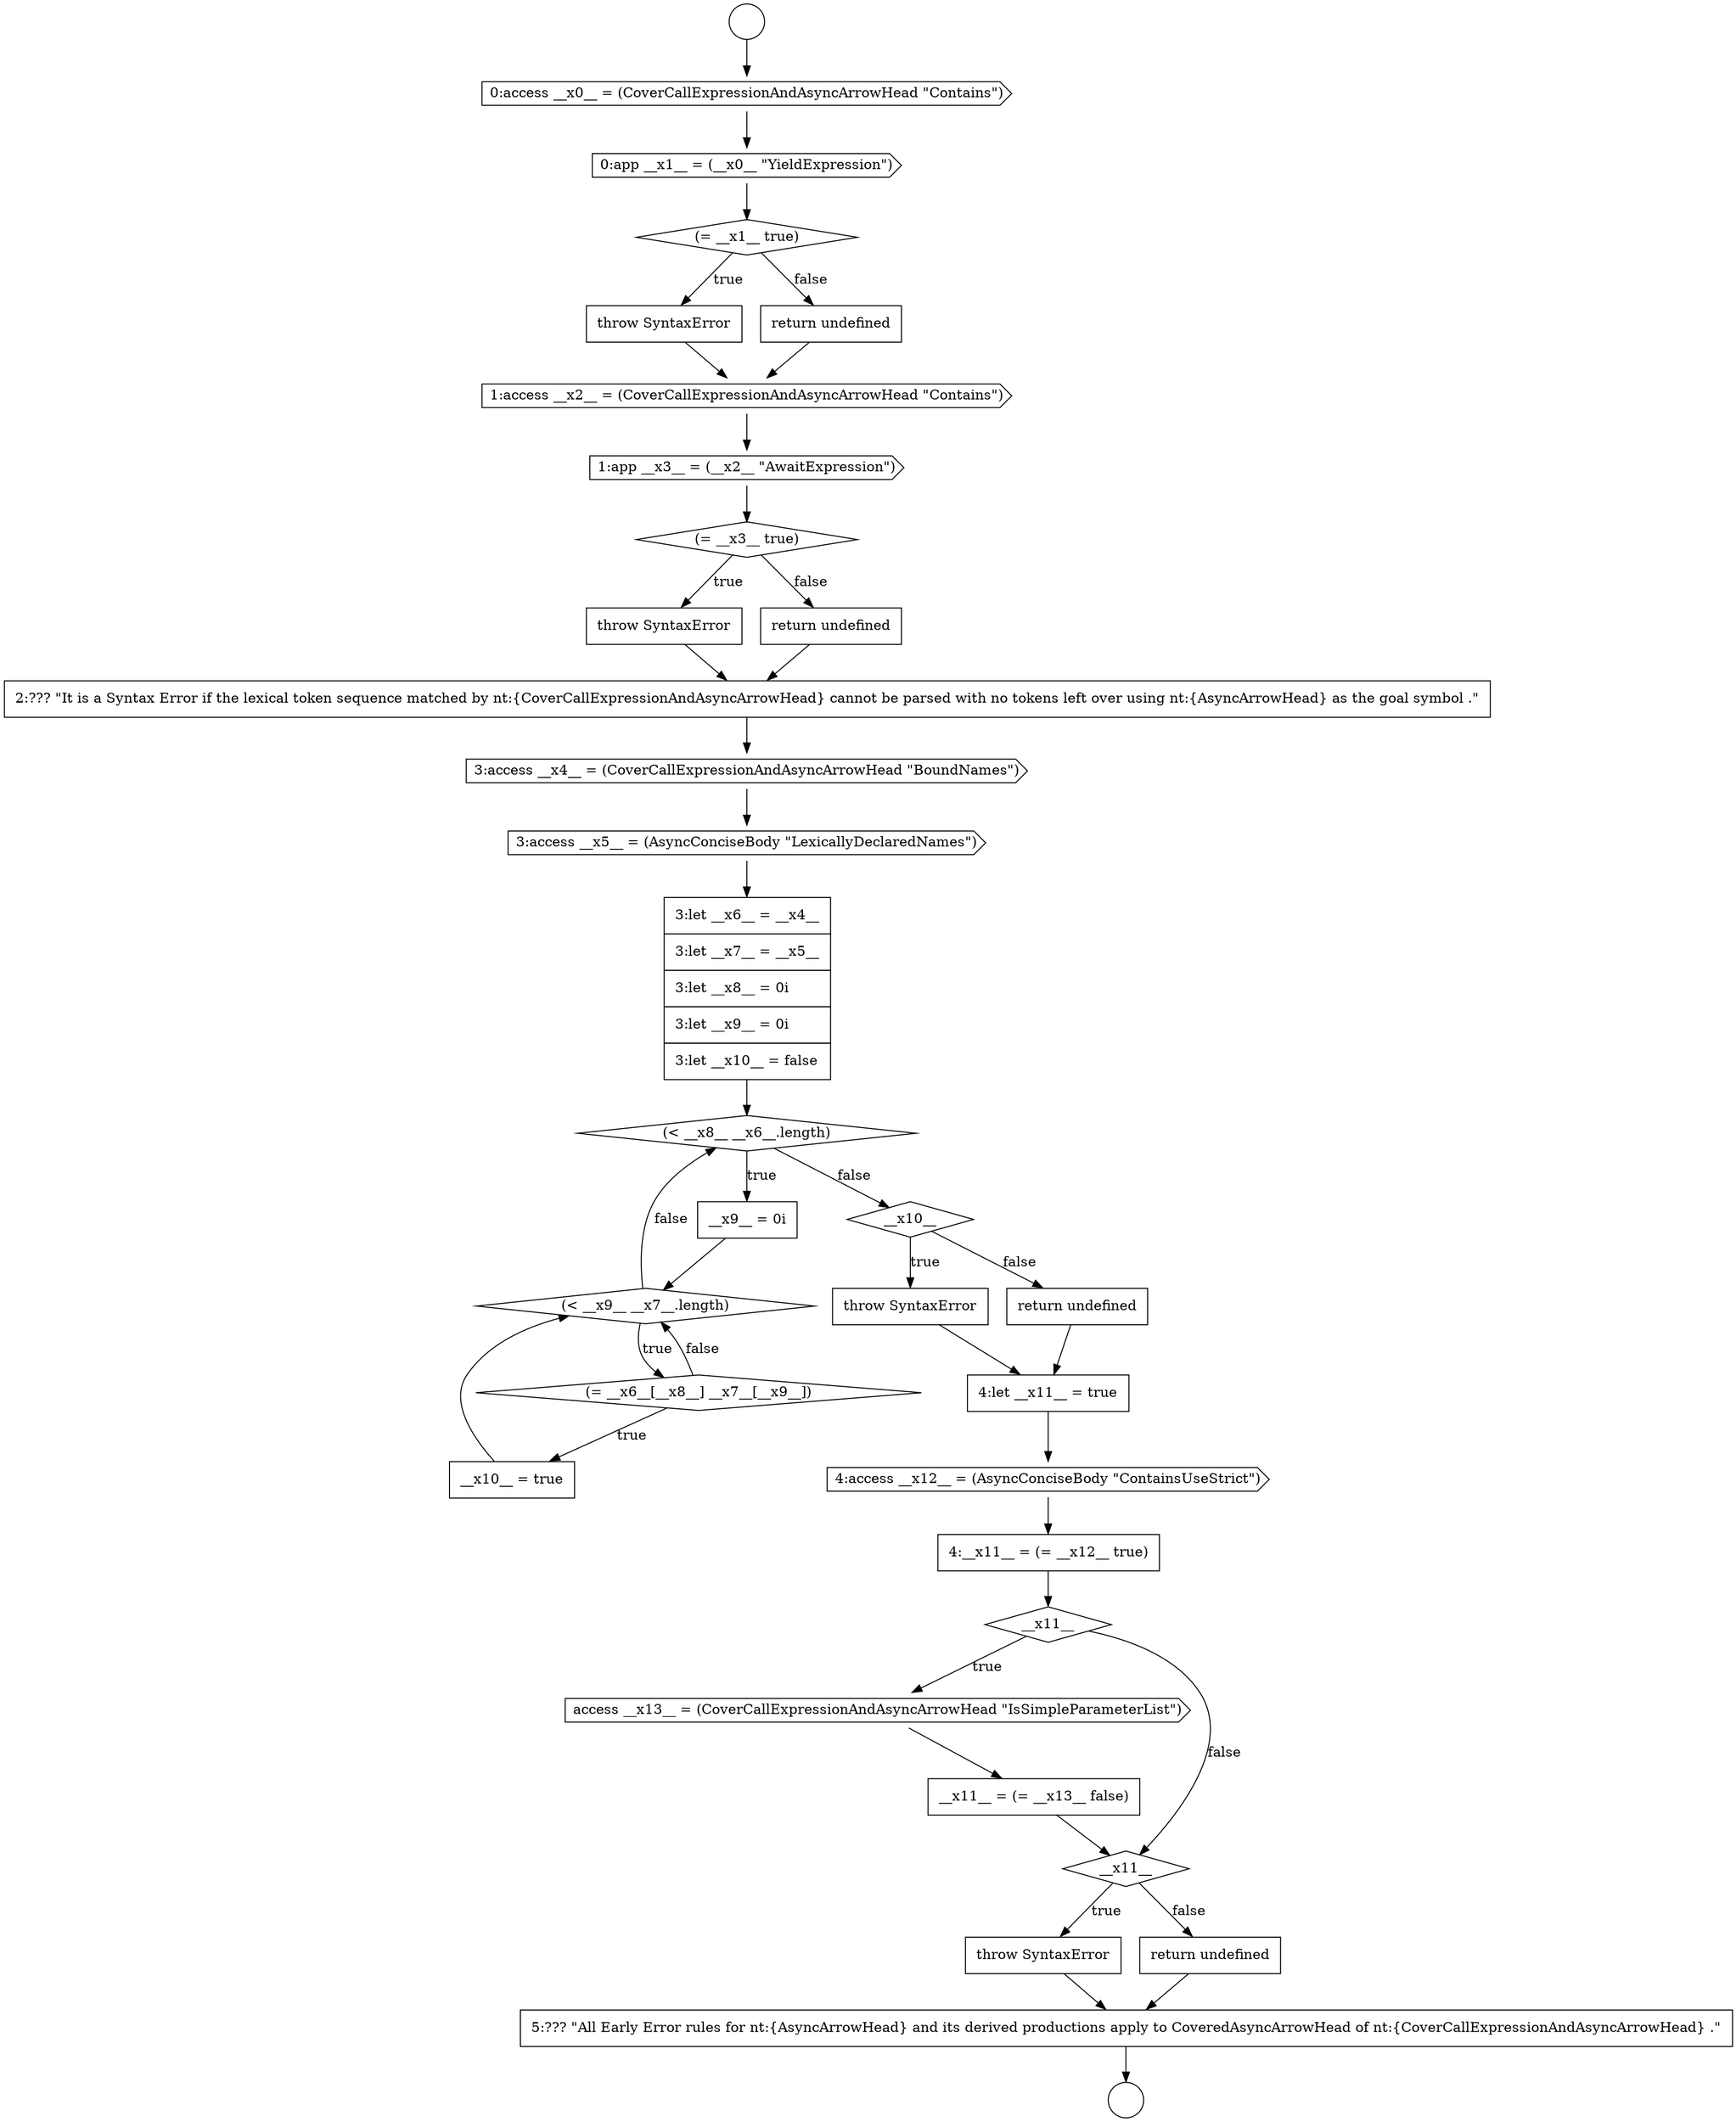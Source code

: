 digraph {
  node18360 [shape=cds, label=<<font color="black">0:access __x0__ = (CoverCallExpressionAndAsyncArrowHead &quot;Contains&quot;)</font>> color="black" fillcolor="white" style=filled]
  node18384 [shape=none, margin=0, label=<<font color="black">
    <table border="0" cellborder="1" cellspacing="0" cellpadding="10">
      <tr><td align="left">4:__x11__ = (= __x12__ true)</td></tr>
    </table>
  </font>> color="black" fillcolor="white" style=filled]
  node18361 [shape=cds, label=<<font color="black">0:app __x1__ = (__x0__ &quot;YieldExpression&quot;)</font>> color="black" fillcolor="white" style=filled]
  node18379 [shape=diamond, label=<<font color="black">__x10__</font>> color="black" fillcolor="white" style=filled]
  node18386 [shape=cds, label=<<font color="black">access __x13__ = (CoverCallExpressionAndAsyncArrowHead &quot;IsSimpleParameterList&quot;)</font>> color="black" fillcolor="white" style=filled]
  node18376 [shape=diamond, label=<<font color="black">(&lt; __x9__ __x7__.length)</font>> color="black" fillcolor="white" style=filled]
  node18378 [shape=none, margin=0, label=<<font color="black">
    <table border="0" cellborder="1" cellspacing="0" cellpadding="10">
      <tr><td align="left">__x10__ = true</td></tr>
    </table>
  </font>> color="black" fillcolor="white" style=filled]
  node18363 [shape=none, margin=0, label=<<font color="black">
    <table border="0" cellborder="1" cellspacing="0" cellpadding="10">
      <tr><td align="left">throw SyntaxError</td></tr>
    </table>
  </font>> color="black" fillcolor="white" style=filled]
  node18358 [shape=circle label=" " color="black" fillcolor="white" style=filled]
  node18387 [shape=none, margin=0, label=<<font color="black">
    <table border="0" cellborder="1" cellspacing="0" cellpadding="10">
      <tr><td align="left">__x11__ = (= __x13__ false)</td></tr>
    </table>
  </font>> color="black" fillcolor="white" style=filled]
  node18377 [shape=diamond, label=<<font color="black">(= __x6__[__x8__] __x7__[__x9__])</font>> color="black" fillcolor="white" style=filled]
  node18366 [shape=cds, label=<<font color="black">1:app __x3__ = (__x2__ &quot;AwaitExpression&quot;)</font>> color="black" fillcolor="white" style=filled]
  node18381 [shape=none, margin=0, label=<<font color="black">
    <table border="0" cellborder="1" cellspacing="0" cellpadding="10">
      <tr><td align="left">return undefined</td></tr>
    </table>
  </font>> color="black" fillcolor="white" style=filled]
  node18374 [shape=diamond, label=<<font color="black">(&lt; __x8__ __x6__.length)</font>> color="black" fillcolor="white" style=filled]
  node18388 [shape=diamond, label=<<font color="black">__x11__</font>> color="black" fillcolor="white" style=filled]
  node18365 [shape=cds, label=<<font color="black">1:access __x2__ = (CoverCallExpressionAndAsyncArrowHead &quot;Contains&quot;)</font>> color="black" fillcolor="white" style=filled]
  node18385 [shape=diamond, label=<<font color="black">__x11__</font>> color="black" fillcolor="white" style=filled]
  node18368 [shape=none, margin=0, label=<<font color="black">
    <table border="0" cellborder="1" cellspacing="0" cellpadding="10">
      <tr><td align="left">throw SyntaxError</td></tr>
    </table>
  </font>> color="black" fillcolor="white" style=filled]
  node18380 [shape=none, margin=0, label=<<font color="black">
    <table border="0" cellborder="1" cellspacing="0" cellpadding="10">
      <tr><td align="left">throw SyntaxError</td></tr>
    </table>
  </font>> color="black" fillcolor="white" style=filled]
  node18375 [shape=none, margin=0, label=<<font color="black">
    <table border="0" cellborder="1" cellspacing="0" cellpadding="10">
      <tr><td align="left">__x9__ = 0i</td></tr>
    </table>
  </font>> color="black" fillcolor="white" style=filled]
  node18370 [shape=none, margin=0, label=<<font color="black">
    <table border="0" cellborder="1" cellspacing="0" cellpadding="10">
      <tr><td align="left">2:??? &quot;It is a Syntax Error if the lexical token sequence matched by nt:{CoverCallExpressionAndAsyncArrowHead} cannot be parsed with no tokens left over using nt:{AsyncArrowHead} as the goal symbol .&quot;</td></tr>
    </table>
  </font>> color="black" fillcolor="white" style=filled]
  node18383 [shape=cds, label=<<font color="black">4:access __x12__ = (AsyncConciseBody &quot;ContainsUseStrict&quot;)</font>> color="black" fillcolor="white" style=filled]
  node18372 [shape=cds, label=<<font color="black">3:access __x5__ = (AsyncConciseBody &quot;LexicallyDeclaredNames&quot;)</font>> color="black" fillcolor="white" style=filled]
  node18364 [shape=none, margin=0, label=<<font color="black">
    <table border="0" cellborder="1" cellspacing="0" cellpadding="10">
      <tr><td align="left">return undefined</td></tr>
    </table>
  </font>> color="black" fillcolor="white" style=filled]
  node18371 [shape=cds, label=<<font color="black">3:access __x4__ = (CoverCallExpressionAndAsyncArrowHead &quot;BoundNames&quot;)</font>> color="black" fillcolor="white" style=filled]
  node18389 [shape=none, margin=0, label=<<font color="black">
    <table border="0" cellborder="1" cellspacing="0" cellpadding="10">
      <tr><td align="left">throw SyntaxError</td></tr>
    </table>
  </font>> color="black" fillcolor="white" style=filled]
  node18382 [shape=none, margin=0, label=<<font color="black">
    <table border="0" cellborder="1" cellspacing="0" cellpadding="10">
      <tr><td align="left">4:let __x11__ = true</td></tr>
    </table>
  </font>> color="black" fillcolor="white" style=filled]
  node18367 [shape=diamond, label=<<font color="black">(= __x3__ true)</font>> color="black" fillcolor="white" style=filled]
  node18373 [shape=none, margin=0, label=<<font color="black">
    <table border="0" cellborder="1" cellspacing="0" cellpadding="10">
      <tr><td align="left">3:let __x6__ = __x4__</td></tr>
      <tr><td align="left">3:let __x7__ = __x5__</td></tr>
      <tr><td align="left">3:let __x8__ = 0i</td></tr>
      <tr><td align="left">3:let __x9__ = 0i</td></tr>
      <tr><td align="left">3:let __x10__ = false</td></tr>
    </table>
  </font>> color="black" fillcolor="white" style=filled]
  node18390 [shape=none, margin=0, label=<<font color="black">
    <table border="0" cellborder="1" cellspacing="0" cellpadding="10">
      <tr><td align="left">return undefined</td></tr>
    </table>
  </font>> color="black" fillcolor="white" style=filled]
  node18369 [shape=none, margin=0, label=<<font color="black">
    <table border="0" cellborder="1" cellspacing="0" cellpadding="10">
      <tr><td align="left">return undefined</td></tr>
    </table>
  </font>> color="black" fillcolor="white" style=filled]
  node18391 [shape=none, margin=0, label=<<font color="black">
    <table border="0" cellborder="1" cellspacing="0" cellpadding="10">
      <tr><td align="left">5:??? &quot;All Early Error rules for nt:{AsyncArrowHead} and its derived productions apply to CoveredAsyncArrowHead of nt:{CoverCallExpressionAndAsyncArrowHead} .&quot;</td></tr>
    </table>
  </font>> color="black" fillcolor="white" style=filled]
  node18359 [shape=circle label=" " color="black" fillcolor="white" style=filled]
  node18362 [shape=diamond, label=<<font color="black">(= __x1__ true)</font>> color="black" fillcolor="white" style=filled]
  node18358 -> node18360 [ color="black"]
  node18391 -> node18359 [ color="black"]
  node18388 -> node18389 [label=<<font color="black">true</font>> color="black"]
  node18388 -> node18390 [label=<<font color="black">false</font>> color="black"]
  node18382 -> node18383 [ color="black"]
  node18371 -> node18372 [ color="black"]
  node18381 -> node18382 [ color="black"]
  node18362 -> node18363 [label=<<font color="black">true</font>> color="black"]
  node18362 -> node18364 [label=<<font color="black">false</font>> color="black"]
  node18386 -> node18387 [ color="black"]
  node18366 -> node18367 [ color="black"]
  node18373 -> node18374 [ color="black"]
  node18363 -> node18365 [ color="black"]
  node18385 -> node18386 [label=<<font color="black">true</font>> color="black"]
  node18385 -> node18388 [label=<<font color="black">false</font>> color="black"]
  node18389 -> node18391 [ color="black"]
  node18368 -> node18370 [ color="black"]
  node18383 -> node18384 [ color="black"]
  node18377 -> node18378 [label=<<font color="black">true</font>> color="black"]
  node18377 -> node18376 [label=<<font color="black">false</font>> color="black"]
  node18372 -> node18373 [ color="black"]
  node18374 -> node18375 [label=<<font color="black">true</font>> color="black"]
  node18374 -> node18379 [label=<<font color="black">false</font>> color="black"]
  node18387 -> node18388 [ color="black"]
  node18380 -> node18382 [ color="black"]
  node18379 -> node18380 [label=<<font color="black">true</font>> color="black"]
  node18379 -> node18381 [label=<<font color="black">false</font>> color="black"]
  node18360 -> node18361 [ color="black"]
  node18365 -> node18366 [ color="black"]
  node18384 -> node18385 [ color="black"]
  node18364 -> node18365 [ color="black"]
  node18390 -> node18391 [ color="black"]
  node18361 -> node18362 [ color="black"]
  node18370 -> node18371 [ color="black"]
  node18375 -> node18376 [ color="black"]
  node18376 -> node18377 [label=<<font color="black">true</font>> color="black"]
  node18376 -> node18374 [label=<<font color="black">false</font>> color="black"]
  node18378 -> node18376 [ color="black"]
  node18367 -> node18368 [label=<<font color="black">true</font>> color="black"]
  node18367 -> node18369 [label=<<font color="black">false</font>> color="black"]
  node18369 -> node18370 [ color="black"]
}
